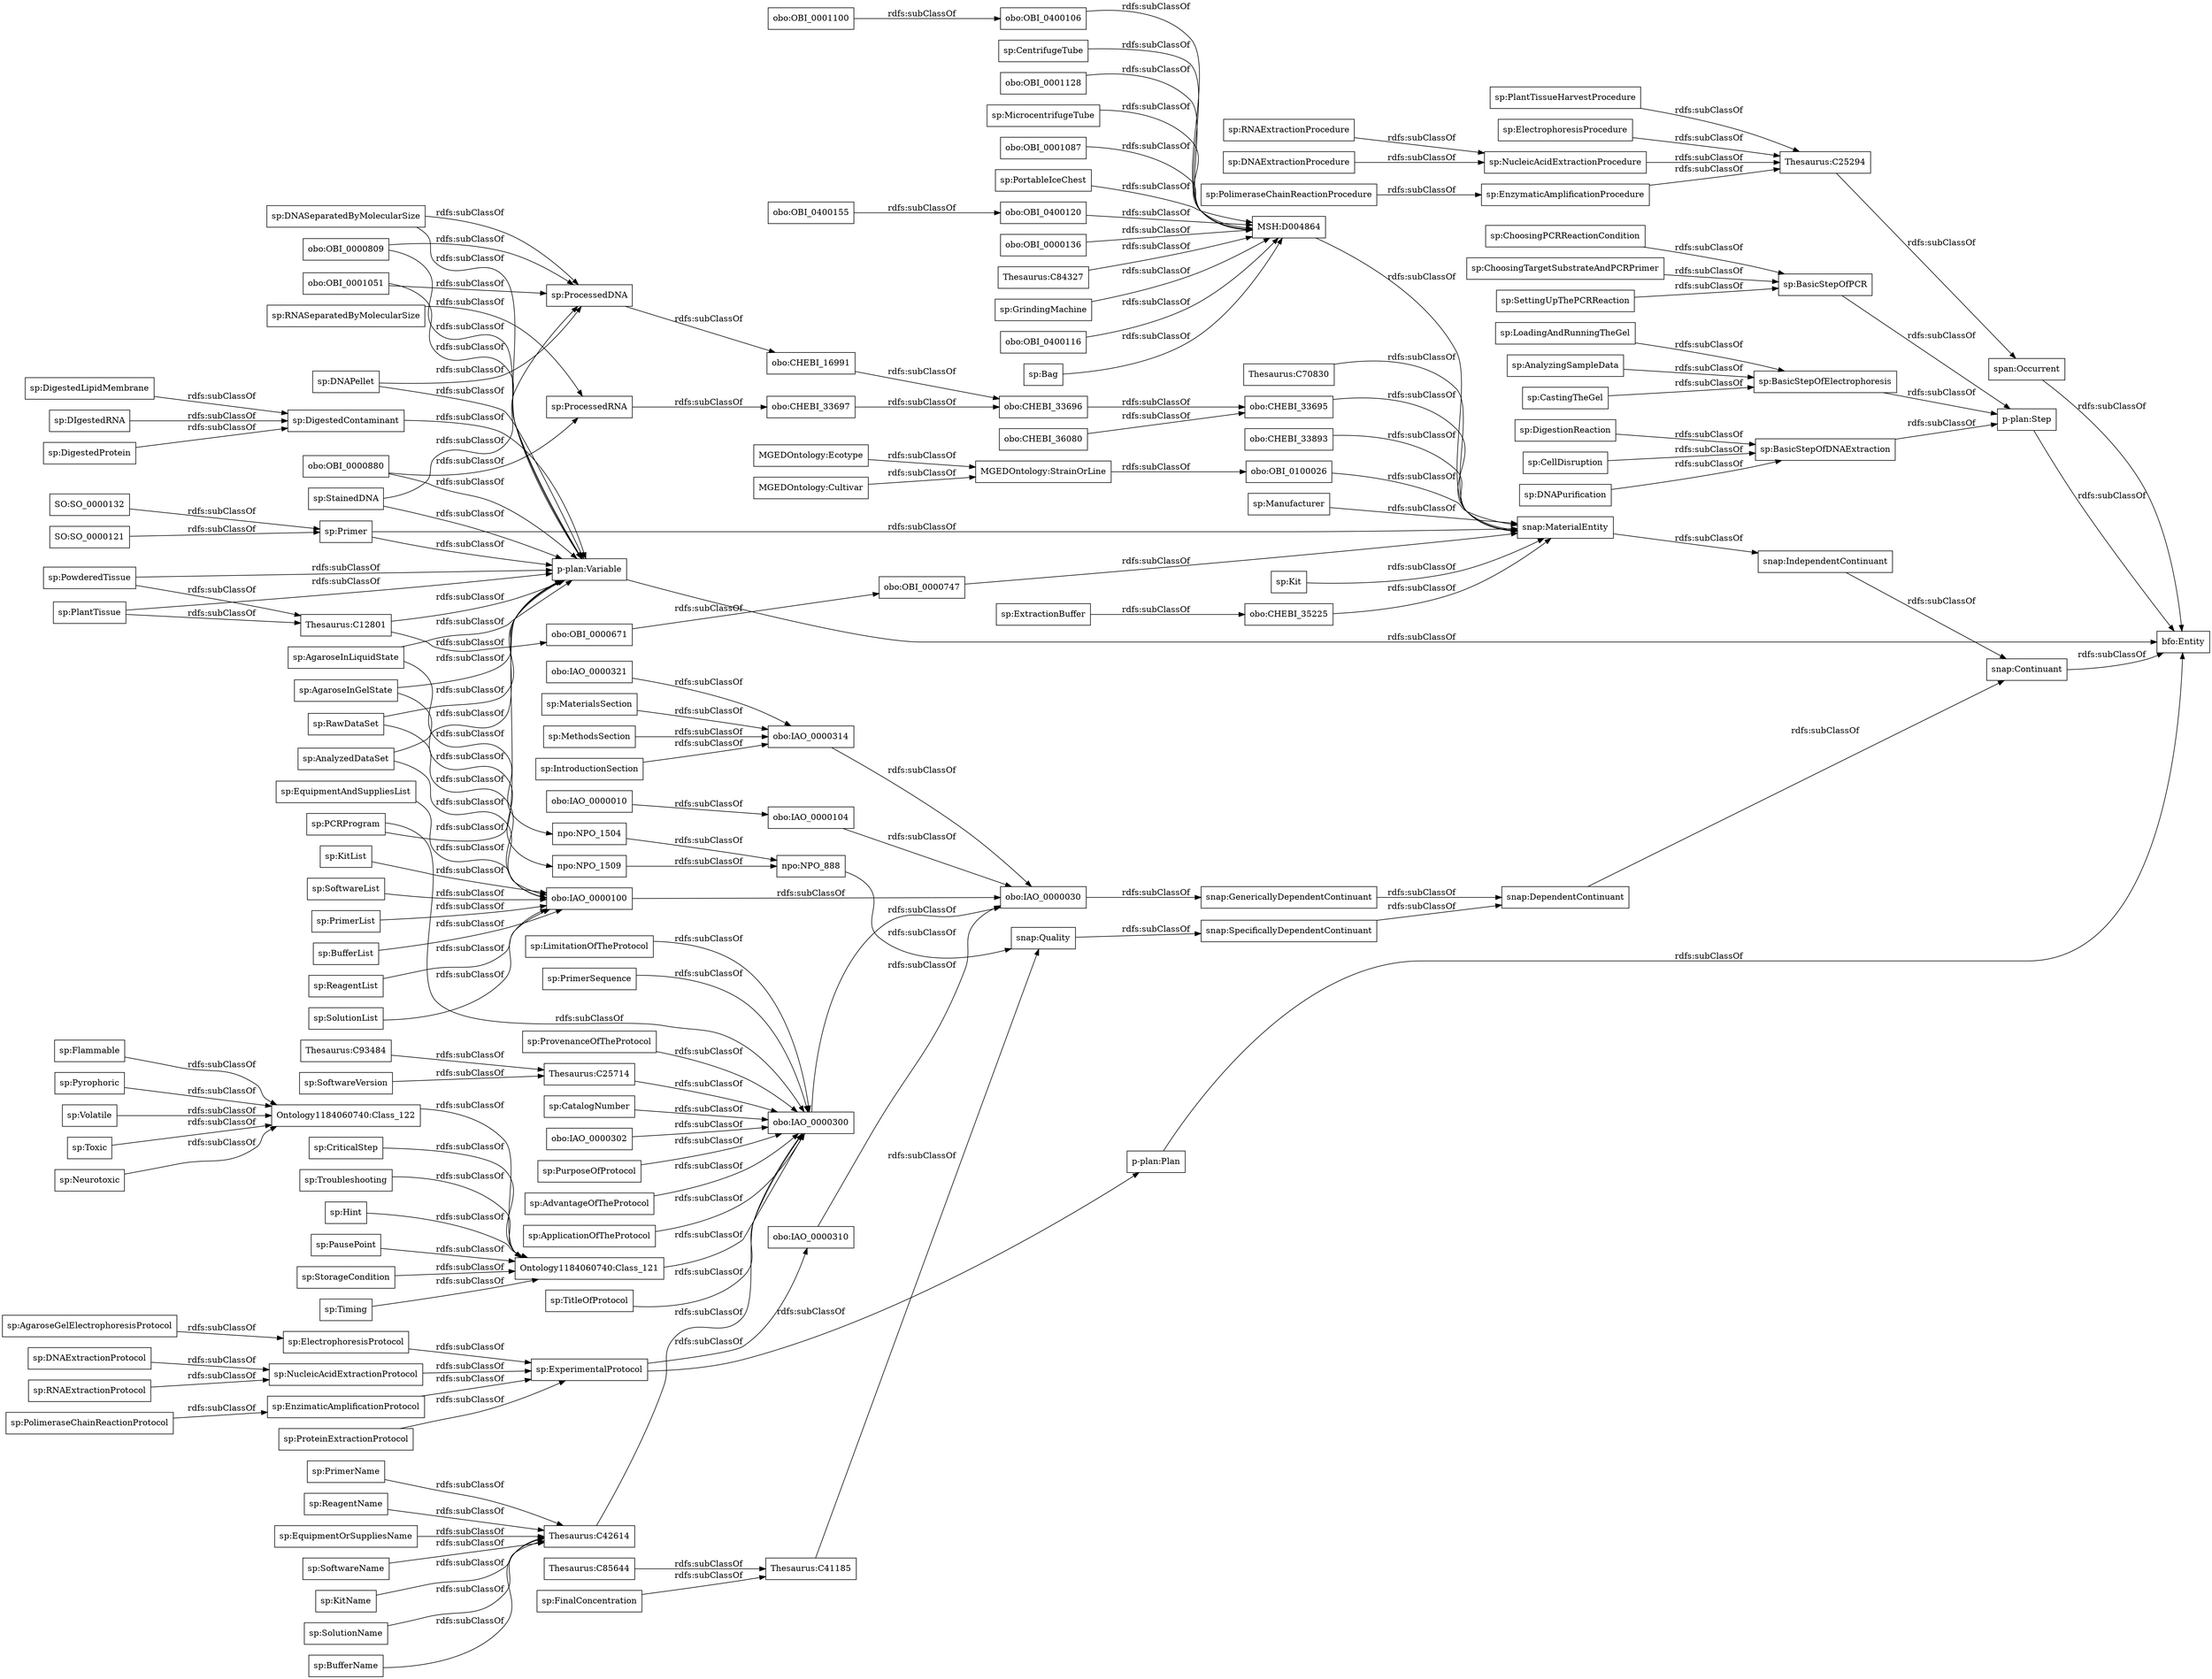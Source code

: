 digraph ar2dtool_diagram { 
rankdir=LR;
size="1000"
node [shape = rectangle, color="black"]; "sp:CriticalStep" "sp:DigestedLipidMembrane" "sp:RNASeparatedByMolecularSize" "span:Occurrent" "sp:ExtractionBuffer" "sp:PlantTissue" "sp:CellDisruption" "obo:CHEBI_33695" "sp:SoftwareVersion" "snap:IndependentContinuant" "obo:IAO_0000030" "obo:OBI_0400120" "sp:AgaroseGelElectrophoresisProtocol" "obo:IAO_0000310" "sp:DNAPurification" "sp:Manufacturer" "sp:FinalConcentration" "obo:CHEBI_33696" "sp:Troubleshooting" "obo:OBI_0000880" "obo:IAO_0000010" "Thesaurus:C84327" "sp:DIgestedRNA" "obo:IAO_0000104" "sp:Toxic" "sp:GrindingMachine" "p-plan:Step" "sp:IntroductionSection" "obo:CHEBI_35225" "sp:StainedDNA" "obo:OBI_0400116" "sp:EquipmentAndSuppliesList" "sp:Hint" "obo:IAO_0000321" "obo:OBI_0000671" "sp:DNASeparatedByMolecularSize" "sp:AnalyzedDataSet" "sp:Neurotoxic" "MGEDOntology:StrainOrLine" "sp:MethodsSection" "sp:Bag" "sp:CentrifugeTube" "obo:OBI_0000747" "sp:PolimeraseChainReactionProtocol" "sp:SoftwareName" "sp:RNAExtractionProcedure" "sp:ProcessedDNA" "sp:DigestedProtein" "obo:OBI_0001128" "sp:SoftwareList" "Thesaurus:C93484" "sp:PolimeraseChainReactionProcedure" "sp:TitleOfProtocol" "sp:PausePoint" "sp:AnalyzingSampleData" "sp:ElectrophoresisProtocol" "obo:OBI_0000809" "Ontology1184060740:Class_121" "sp:KitName" "sp:MicrocentrifugeTube" "sp:NucleicAcidExtractionProcedure" "sp:SolutionName" "sp:RNAExtractionProtocol" "sp:DNAPellet" "sp:StorageCondition" "obo:OBI_0001087" "sp:NucleicAcidExtractionProtocol" "sp:ChoosingTargetSubstrateAndPCRPrimer" "obo:CHEBI_33697" "sp:RawDataSet" "sp:CastingTheGel" "sp:PortableIceChest" "npo:NPO_888" "sp:LimitationOfTheProtocol" "sp:DigestedContaminant" "Thesaurus:C12801" "obo:IAO_0000100" "sp:Kit" "sp:Primer" "sp:PCRProgram" "snap:Continuant" "sp:LoadingAndRunningTheGel" "sp:DNAExtractionProtocol" "obo:IAO_0000300" "snap:DependentContinuant" "sp:PrimerSequence" "Thesaurus:C70830" "obo:CHEBI_36080" "sp:Flammable" "sp:Pyrophoric" "MSH:D004864" "sp:SettingUpThePCRReaction" "sp:DNAExtractionProcedure" "sp:DigestionReaction" "sp:BufferList" "Thesaurus:C41185" "sp:ProteinExtractionProtocol" "sp:AgaroseInLiquidState" "obo:CHEBI_33893" "sp:ExperimentalProtocol" "sp:ReagentList" "sp:BasicStepOfElectrophoresis" "Ontology1184060740:Class_122" "sp:BasicStepOfDNAExtraction" "SO:SO_0000121" "sp:EnzymaticAmplificationProcedure" "SO:SO_0000132" "npo:NPO_1509" "Thesaurus:C42614" "obo:IAO_0000314" "sp:BufferName" "MGEDOntology:Cultivar" "sp:ProvenanceOfTheProtocol" "snap:GenericallyDependentContinuant" "sp:CatalogNumber" "sp:PrimerName" "sp:Volatile" "Thesaurus:C85644" "sp:Timing" "Thesaurus:C25294" "sp:ReagentName" "obo:IAO_0000302" "sp:PowderedTissue" "obo:OBI_0400155" "p-plan:Variable" "sp:AgaroseInGelState" "sp:SolutionList" "snap:MaterialEntity" "sp:KitList" "MGEDOntology:Ecotype" "npo:NPO_1504" "sp:ProcessedRNA" "bfo:Entity" "sp:PurposeOfProtocol" "obo:OBI_0001051" "sp:ChoosingPCRReactionCondition" "obo:OBI_0400106" "obo:OBI_0000136" "Thesaurus:C25714" "obo:OBI_0001100" "sp:MaterialsSection" "p-plan:Plan" "sp:AdvantageOfTheProtocol" "sp:PlantTissueHarvestProcedure" "sp:PrimerList" "sp:ApplicationOfTheProtocol" "snap:Quality" "obo:OBI_0100026" "snap:SpecificallyDependentContinuant" "sp:EquipmentOrSuppliesName" "obo:CHEBI_16991" "sp:EnzimaticAmplificationProtocol" "sp:ElectrophoresisProcedure" "sp:BasicStepOfPCR" ; /*classes style*/
	"sp:Neurotoxic" -> "Ontology1184060740:Class_122" [ label = "rdfs:subClassOf" ];
	"snap:DependentContinuant" -> "snap:Continuant" [ label = "rdfs:subClassOf" ];
	"sp:ReagentName" -> "Thesaurus:C42614" [ label = "rdfs:subClassOf" ];
	"sp:SolutionName" -> "Thesaurus:C42614" [ label = "rdfs:subClassOf" ];
	"obo:IAO_0000321" -> "obo:IAO_0000314" [ label = "rdfs:subClassOf" ];
	"obo:IAO_0000300" -> "obo:IAO_0000030" [ label = "rdfs:subClassOf" ];
	"sp:BasicStepOfElectrophoresis" -> "p-plan:Step" [ label = "rdfs:subClassOf" ];
	"sp:ProcessedDNA" -> "obo:CHEBI_16991" [ label = "rdfs:subClassOf" ];
	"sp:FinalConcentration" -> "Thesaurus:C41185" [ label = "rdfs:subClassOf" ];
	"sp:EquipmentAndSuppliesList" -> "obo:IAO_0000100" [ label = "rdfs:subClassOf" ];
	"p-plan:Variable" -> "bfo:Entity" [ label = "rdfs:subClassOf" ];
	"sp:MaterialsSection" -> "obo:IAO_0000314" [ label = "rdfs:subClassOf" ];
	"p-plan:Plan" -> "bfo:Entity" [ label = "rdfs:subClassOf" ];
	"obo:CHEBI_36080" -> "obo:CHEBI_33695" [ label = "rdfs:subClassOf" ];
	"obo:OBI_0400155" -> "obo:OBI_0400120" [ label = "rdfs:subClassOf" ];
	"Thesaurus:C42614" -> "obo:IAO_0000300" [ label = "rdfs:subClassOf" ];
	"sp:PrimerList" -> "obo:IAO_0000100" [ label = "rdfs:subClassOf" ];
	"sp:ExperimentalProtocol" -> "obo:IAO_0000310" [ label = "rdfs:subClassOf" ];
	"sp:ExperimentalProtocol" -> "p-plan:Plan" [ label = "rdfs:subClassOf" ];
	"obo:OBI_0000809" -> "p-plan:Variable" [ label = "rdfs:subClassOf" ];
	"obo:OBI_0000809" -> "sp:ProcessedDNA" [ label = "rdfs:subClassOf" ];
	"sp:PausePoint" -> "Ontology1184060740:Class_121" [ label = "rdfs:subClassOf" ];
	"obo:CHEBI_16991" -> "obo:CHEBI_33696" [ label = "rdfs:subClassOf" ];
	"obo:OBI_0000880" -> "p-plan:Variable" [ label = "rdfs:subClassOf" ];
	"obo:OBI_0000880" -> "sp:ProcessedRNA" [ label = "rdfs:subClassOf" ];
	"sp:CastingTheGel" -> "sp:BasicStepOfElectrophoresis" [ label = "rdfs:subClassOf" ];
	"sp:StainedDNA" -> "p-plan:Variable" [ label = "rdfs:subClassOf" ];
	"sp:StainedDNA" -> "sp:ProcessedDNA" [ label = "rdfs:subClassOf" ];
	"sp:CatalogNumber" -> "obo:IAO_0000300" [ label = "rdfs:subClassOf" ];
	"p-plan:Step" -> "bfo:Entity" [ label = "rdfs:subClassOf" ];
	"sp:PolimeraseChainReactionProtocol" -> "sp:EnzimaticAmplificationProtocol" [ label = "rdfs:subClassOf" ];
	"Thesaurus:C12801" -> "p-plan:Variable" [ label = "rdfs:subClassOf" ];
	"Thesaurus:C12801" -> "obo:OBI_0000671" [ label = "rdfs:subClassOf" ];
	"sp:DigestedLipidMembrane" -> "sp:DigestedContaminant" [ label = "rdfs:subClassOf" ];
	"obo:OBI_0001100" -> "obo:OBI_0400106" [ label = "rdfs:subClassOf" ];
	"sp:DigestedProtein" -> "sp:DigestedContaminant" [ label = "rdfs:subClassOf" ];
	"sp:AdvantageOfTheProtocol" -> "obo:IAO_0000300" [ label = "rdfs:subClassOf" ];
	"obo:OBI_0400116" -> "MSH:D004864" [ label = "rdfs:subClassOf" ];
	"sp:Troubleshooting" -> "Ontology1184060740:Class_121" [ label = "rdfs:subClassOf" ];
	"snap:GenericallyDependentContinuant" -> "snap:DependentContinuant" [ label = "rdfs:subClassOf" ];
	"sp:Bag" -> "MSH:D004864" [ label = "rdfs:subClassOf" ];
	"Thesaurus:C25714" -> "obo:IAO_0000300" [ label = "rdfs:subClassOf" ];
	"sp:BufferName" -> "Thesaurus:C42614" [ label = "rdfs:subClassOf" ];
	"sp:DigestedContaminant" -> "p-plan:Variable" [ label = "rdfs:subClassOf" ];
	"sp:KitName" -> "Thesaurus:C42614" [ label = "rdfs:subClassOf" ];
	"sp:AgaroseGelElectrophoresisProtocol" -> "sp:ElectrophoresisProtocol" [ label = "rdfs:subClassOf" ];
	"sp:CentrifugeTube" -> "MSH:D004864" [ label = "rdfs:subClassOf" ];
	"obo:CHEBI_33697" -> "obo:CHEBI_33696" [ label = "rdfs:subClassOf" ];
	"sp:DNAPurification" -> "sp:BasicStepOfDNAExtraction" [ label = "rdfs:subClassOf" ];
	"obo:OBI_0000136" -> "MSH:D004864" [ label = "rdfs:subClassOf" ];
	"snap:Continuant" -> "bfo:Entity" [ label = "rdfs:subClassOf" ];
	"sp:ElectrophoresisProtocol" -> "sp:ExperimentalProtocol" [ label = "rdfs:subClassOf" ];
	"sp:CriticalStep" -> "Ontology1184060740:Class_121" [ label = "rdfs:subClassOf" ];
	"sp:DIgestedRNA" -> "sp:DigestedContaminant" [ label = "rdfs:subClassOf" ];
	"obo:OBI_0001087" -> "MSH:D004864" [ label = "rdfs:subClassOf" ];
	"obo:IAO_0000314" -> "obo:IAO_0000030" [ label = "rdfs:subClassOf" ];
	"sp:ProcessedRNA" -> "obo:CHEBI_33697" [ label = "rdfs:subClassOf" ];
	"sp:AnalyzedDataSet" -> "p-plan:Variable" [ label = "rdfs:subClassOf" ];
	"sp:AnalyzedDataSet" -> "obo:IAO_0000100" [ label = "rdfs:subClassOf" ];
	"sp:SettingUpThePCRReaction" -> "sp:BasicStepOfPCR" [ label = "rdfs:subClassOf" ];
	"sp:RNAExtractionProtocol" -> "sp:NucleicAcidExtractionProtocol" [ label = "rdfs:subClassOf" ];
	"obo:IAO_0000030" -> "snap:GenericallyDependentContinuant" [ label = "rdfs:subClassOf" ];
	"sp:RawDataSet" -> "p-plan:Variable" [ label = "rdfs:subClassOf" ];
	"sp:RawDataSet" -> "obo:IAO_0000100" [ label = "rdfs:subClassOf" ];
	"Thesaurus:C41185" -> "snap:Quality" [ label = "rdfs:subClassOf" ];
	"sp:ExtractionBuffer" -> "obo:CHEBI_35225" [ label = "rdfs:subClassOf" ];
	"npo:NPO_888" -> "snap:Quality" [ label = "rdfs:subClassOf" ];
	"sp:DNAPellet" -> "p-plan:Variable" [ label = "rdfs:subClassOf" ];
	"sp:DNAPellet" -> "sp:ProcessedDNA" [ label = "rdfs:subClassOf" ];
	"sp:ReagentList" -> "obo:IAO_0000100" [ label = "rdfs:subClassOf" ];
	"sp:SolutionList" -> "obo:IAO_0000100" [ label = "rdfs:subClassOf" ];
	"sp:AgaroseInGelState" -> "p-plan:Variable" [ label = "rdfs:subClassOf" ];
	"sp:AgaroseInGelState" -> "npo:NPO_1509" [ label = "rdfs:subClassOf" ];
	"sp:DNAExtractionProcedure" -> "sp:NucleicAcidExtractionProcedure" [ label = "rdfs:subClassOf" ];
	"sp:DigestionReaction" -> "sp:BasicStepOfDNAExtraction" [ label = "rdfs:subClassOf" ];
	"obo:OBI_0400106" -> "MSH:D004864" [ label = "rdfs:subClassOf" ];
	"Thesaurus:C84327" -> "MSH:D004864" [ label = "rdfs:subClassOf" ];
	"sp:Timing" -> "Ontology1184060740:Class_121" [ label = "rdfs:subClassOf" ];
	"sp:BasicStepOfPCR" -> "p-plan:Step" [ label = "rdfs:subClassOf" ];
	"sp:DNASeparatedByMolecularSize" -> "p-plan:Variable" [ label = "rdfs:subClassOf" ];
	"sp:DNASeparatedByMolecularSize" -> "sp:ProcessedDNA" [ label = "rdfs:subClassOf" ];
	"sp:PrimerSequence" -> "obo:IAO_0000300" [ label = "rdfs:subClassOf" ];
	"sp:RNAExtractionProcedure" -> "sp:NucleicAcidExtractionProcedure" [ label = "rdfs:subClassOf" ];
	"sp:SoftwareName" -> "Thesaurus:C42614" [ label = "rdfs:subClassOf" ];
	"obo:OBI_0100026" -> "snap:MaterialEntity" [ label = "rdfs:subClassOf" ];
	"sp:RNASeparatedByMolecularSize" -> "sp:ProcessedRNA" [ label = "rdfs:subClassOf" ];
	"obo:IAO_0000104" -> "obo:IAO_0000030" [ label = "rdfs:subClassOf" ];
	"npo:NPO_1509" -> "npo:NPO_888" [ label = "rdfs:subClassOf" ];
	"sp:Pyrophoric" -> "Ontology1184060740:Class_122" [ label = "rdfs:subClassOf" ];
	"sp:PolimeraseChainReactionProcedure" -> "sp:EnzymaticAmplificationProcedure" [ label = "rdfs:subClassOf" ];
	"MSH:D004864" -> "snap:MaterialEntity" [ label = "rdfs:subClassOf" ];
	"obo:CHEBI_33695" -> "snap:MaterialEntity" [ label = "rdfs:subClassOf" ];
	"sp:DNAExtractionProtocol" -> "sp:NucleicAcidExtractionProtocol" [ label = "rdfs:subClassOf" ];
	"sp:Hint" -> "Ontology1184060740:Class_121" [ label = "rdfs:subClassOf" ];
	"sp:PlantTissue" -> "p-plan:Variable" [ label = "rdfs:subClassOf" ];
	"sp:PlantTissue" -> "Thesaurus:C12801" [ label = "rdfs:subClassOf" ];
	"sp:MicrocentrifugeTube" -> "MSH:D004864" [ label = "rdfs:subClassOf" ];
	"sp:ApplicationOfTheProtocol" -> "obo:IAO_0000300" [ label = "rdfs:subClassOf" ];
	"obo:CHEBI_35225" -> "snap:MaterialEntity" [ label = "rdfs:subClassOf" ];
	"sp:ElectrophoresisProcedure" -> "Thesaurus:C25294" [ label = "rdfs:subClassOf" ];
	"sp:AgaroseInLiquidState" -> "p-plan:Variable" [ label = "rdfs:subClassOf" ];
	"sp:AgaroseInLiquidState" -> "npo:NPO_1504" [ label = "rdfs:subClassOf" ];
	"span:Occurrent" -> "bfo:Entity" [ label = "rdfs:subClassOf" ];
	"sp:TitleOfProtocol" -> "obo:IAO_0000300" [ label = "rdfs:subClassOf" ];
	"sp:CellDisruption" -> "sp:BasicStepOfDNAExtraction" [ label = "rdfs:subClassOf" ];
	"sp:ProteinExtractionProtocol" -> "sp:ExperimentalProtocol" [ label = "rdfs:subClassOf" ];
	"Ontology1184060740:Class_121" -> "obo:IAO_0000300" [ label = "rdfs:subClassOf" ];
	"npo:NPO_1504" -> "npo:NPO_888" [ label = "rdfs:subClassOf" ];
	"sp:IntroductionSection" -> "obo:IAO_0000314" [ label = "rdfs:subClassOf" ];
	"obo:OBI_0000747" -> "snap:MaterialEntity" [ label = "rdfs:subClassOf" ];
	"sp:ProvenanceOfTheProtocol" -> "obo:IAO_0000300" [ label = "rdfs:subClassOf" ];
	"sp:Toxic" -> "Ontology1184060740:Class_122" [ label = "rdfs:subClassOf" ];
	"Thesaurus:C25294" -> "span:Occurrent" [ label = "rdfs:subClassOf" ];
	"sp:EnzimaticAmplificationProtocol" -> "sp:ExperimentalProtocol" [ label = "rdfs:subClassOf" ];
	"snap:SpecificallyDependentContinuant" -> "snap:DependentContinuant" [ label = "rdfs:subClassOf" ];
	"obo:OBI_0001051" -> "p-plan:Variable" [ label = "rdfs:subClassOf" ];
	"obo:OBI_0001051" -> "sp:ProcessedDNA" [ label = "rdfs:subClassOf" ];
	"sp:LoadingAndRunningTheGel" -> "sp:BasicStepOfElectrophoresis" [ label = "rdfs:subClassOf" ];
	"Thesaurus:C85644" -> "Thesaurus:C41185" [ label = "rdfs:subClassOf" ];
	"SO:SO_0000121" -> "sp:Primer" [ label = "rdfs:subClassOf" ];
	"sp:ChoosingPCRReactionCondition" -> "sp:BasicStepOfPCR" [ label = "rdfs:subClassOf" ];
	"sp:Volatile" -> "Ontology1184060740:Class_122" [ label = "rdfs:subClassOf" ];
	"Thesaurus:C93484" -> "Thesaurus:C25714" [ label = "rdfs:subClassOf" ];
	"sp:BufferList" -> "obo:IAO_0000100" [ label = "rdfs:subClassOf" ];
	"sp:BasicStepOfDNAExtraction" -> "p-plan:Step" [ label = "rdfs:subClassOf" ];
	"sp:KitList" -> "obo:IAO_0000100" [ label = "rdfs:subClassOf" ];
	"sp:PortableIceChest" -> "MSH:D004864" [ label = "rdfs:subClassOf" ];
	"sp:PrimerName" -> "Thesaurus:C42614" [ label = "rdfs:subClassOf" ];
	"obo:OBI_0000671" -> "obo:OBI_0000747" [ label = "rdfs:subClassOf" ];
	"sp:Manufacturer" -> "snap:MaterialEntity" [ label = "rdfs:subClassOf" ];
	"sp:ChoosingTargetSubstrateAndPCRPrimer" -> "sp:BasicStepOfPCR" [ label = "rdfs:subClassOf" ];
	"sp:GrindingMachine" -> "MSH:D004864" [ label = "rdfs:subClassOf" ];
	"MGEDOntology:Cultivar" -> "MGEDOntology:StrainOrLine" [ label = "rdfs:subClassOf" ];
	"sp:LimitationOfTheProtocol" -> "obo:IAO_0000300" [ label = "rdfs:subClassOf" ];
	"obo:IAO_0000010" -> "obo:IAO_0000104" [ label = "rdfs:subClassOf" ];
	"snap:IndependentContinuant" -> "snap:Continuant" [ label = "rdfs:subClassOf" ];
	"obo:OBI_0400120" -> "MSH:D004864" [ label = "rdfs:subClassOf" ];
	"obo:IAO_0000302" -> "obo:IAO_0000300" [ label = "rdfs:subClassOf" ];
	"sp:PCRProgram" -> "p-plan:Variable" [ label = "rdfs:subClassOf" ];
	"sp:PCRProgram" -> "obo:IAO_0000300" [ label = "rdfs:subClassOf" ];
	"sp:StorageCondition" -> "Ontology1184060740:Class_121" [ label = "rdfs:subClassOf" ];
	"sp:Primer" -> "snap:MaterialEntity" [ label = "rdfs:subClassOf" ];
	"sp:Primer" -> "p-plan:Variable" [ label = "rdfs:subClassOf" ];
	"MGEDOntology:StrainOrLine" -> "obo:OBI_0100026" [ label = "rdfs:subClassOf" ];
	"obo:CHEBI_33893" -> "snap:MaterialEntity" [ label = "rdfs:subClassOf" ];
	"obo:IAO_0000310" -> "obo:IAO_0000030" [ label = "rdfs:subClassOf" ];
	"sp:EnzymaticAmplificationProcedure" -> "Thesaurus:C25294" [ label = "rdfs:subClassOf" ];
	"SO:SO_0000132" -> "sp:Primer" [ label = "rdfs:subClassOf" ];
	"sp:Kit" -> "snap:MaterialEntity" [ label = "rdfs:subClassOf" ];
	"sp:NucleicAcidExtractionProcedure" -> "Thesaurus:C25294" [ label = "rdfs:subClassOf" ];
	"sp:PlantTissueHarvestProcedure" -> "Thesaurus:C25294" [ label = "rdfs:subClassOf" ];
	"sp:PurposeOfProtocol" -> "obo:IAO_0000300" [ label = "rdfs:subClassOf" ];
	"MGEDOntology:Ecotype" -> "MGEDOntology:StrainOrLine" [ label = "rdfs:subClassOf" ];
	"sp:Flammable" -> "Ontology1184060740:Class_122" [ label = "rdfs:subClassOf" ];
	"obo:OBI_0001128" -> "MSH:D004864" [ label = "rdfs:subClassOf" ];
	"sp:PowderedTissue" -> "p-plan:Variable" [ label = "rdfs:subClassOf" ];
	"sp:PowderedTissue" -> "Thesaurus:C12801" [ label = "rdfs:subClassOf" ];
	"sp:EquipmentOrSuppliesName" -> "Thesaurus:C42614" [ label = "rdfs:subClassOf" ];
	"sp:SoftwareList" -> "obo:IAO_0000100" [ label = "rdfs:subClassOf" ];
	"sp:NucleicAcidExtractionProtocol" -> "sp:ExperimentalProtocol" [ label = "rdfs:subClassOf" ];
	"obo:CHEBI_33696" -> "obo:CHEBI_33695" [ label = "rdfs:subClassOf" ];
	"sp:MethodsSection" -> "obo:IAO_0000314" [ label = "rdfs:subClassOf" ];
	"snap:MaterialEntity" -> "snap:IndependentContinuant" [ label = "rdfs:subClassOf" ];
	"Thesaurus:C70830" -> "snap:MaterialEntity" [ label = "rdfs:subClassOf" ];
	"sp:SoftwareVersion" -> "Thesaurus:C25714" [ label = "rdfs:subClassOf" ];
	"snap:Quality" -> "snap:SpecificallyDependentContinuant" [ label = "rdfs:subClassOf" ];
	"obo:IAO_0000100" -> "obo:IAO_0000030" [ label = "rdfs:subClassOf" ];
	"Ontology1184060740:Class_122" -> "Ontology1184060740:Class_121" [ label = "rdfs:subClassOf" ];
	"sp:AnalyzingSampleData" -> "sp:BasicStepOfElectrophoresis" [ label = "rdfs:subClassOf" ];

}
